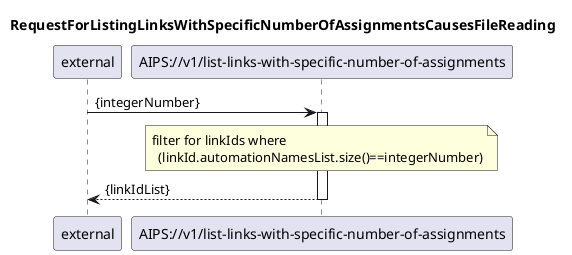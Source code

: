 @startuml 109_listLinksWithSpecificNumberOfAssignments
skinparam responseMessageBelowArrow true

title
RequestForListingLinksWithSpecificNumberOfAssignmentsCausesFileReading
end title

participant "external" as requestor
participant "AIPS://v1/list-links-with-specific-number-of-assignments" as listLinks

requestor -> listLinks: {integerNumber}
activate listLinks

note over listLinks
  filter for linkIds where
    (linkId.automationNamesList.size()==integerNumber)
end note

listLinks --> requestor: {linkIdList}

deactivate listLinks

@enduml